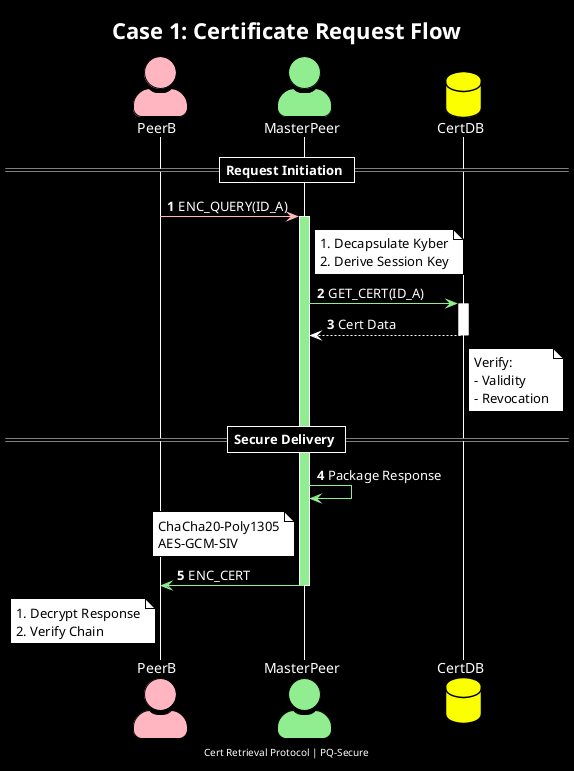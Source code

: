 @startuml
!theme plain

' Global dark theme settings
skinparam backgroundColor #000000
skinparam defaultFontColor #FFFFFF

' Note specific settings
skinparam note {
    BackgroundColor #FFFFFF
    BorderColor #000000
    FontColor #000000
}

' Actor specific settings - using monochrome style
skinparam actorStyle awesome
skinparam actor {
    StereotypeFontColor #FFFFFF
    FontColor #FFFFFF
}

' Control specific settings
skinparam control {
    FontColor #FFFFFF
    FontSize 17
    BackgroundColor $MASTER_PEER_COLOR
    BorderColor $MASTER_PEER_COLOR
    ScaleX 1.5
    ScaleY 1.5
}

' Queue specific settings
skinparam queue {
    BackgroundColor #FFFFFF
    BorderColor #FFFFFF
    FontColor #000000
}

' Styling for sequences
skinparam sequence {
    LifeLineBorderColor #FFFFFF
    LifeLineBackgroundColor #000000
    ParticipantBorderColor #FFFFFF
    GroupBackgroundColor #000000
    GroupBodyBackgroundColor #000000
    GroupBorderColor #FFFFFF
    GroupFontColor #FFFFFF
    DividerBackgroundColor #000000
    DividerBorderColor #FFFFFF
    DividerFontColor #FFFFFF
}

' Colors definition (aligned with sequence_diagram_0.puml + PeerB color)
!$PEER_A_COLOR = "#87CEEB"
!$MASTER_PEER_COLOR = "#90EE90"
!$PEER_B_COLOR = "#FFB6C1"
!$MEMORY_COLOR = "#fbff00"
!$SYSTEM_COLOR = "#FFFFFF"

' Participants
actor "PeerB" as PB $PEER_B_COLOR
actor "MasterPeer" as MP $MASTER_PEER_COLOR
database "CertDB" as DB $MEMORY_COLOR

title Case 1: Certificate Request Flow

autonumber
== Request Initiation ==

PB -[$PEER_B_COLOR]> MP: ENC_QUERY(ID_A)
activate MP $MASTER_PEER_COLOR
note right MP: 1. Decapsulate Kyber\n2. Derive Session Key

MP -[$MASTER_PEER_COLOR]> DB: GET_CERT(ID_A)
activate DB $SYSTEM_COLOR
DB --[$SYSTEM_COLOR]> MP: Cert Data
note right DB: Verify:\n- Validity\n- Revocation
deactivate DB

== Secure Delivery ==

MP -[$MASTER_PEER_COLOR]> MP: Package Response
note left MP: ChaCha20-Poly1305\nAES-GCM-SIV

MP -[$MASTER_PEER_COLOR]> PB: ENC_CERT
note left PB: 1. Decrypt Response\n2. Verify Chain

deactivate MP

footer "Cert Retrieval Protocol | PQ-Secure"
@enduml